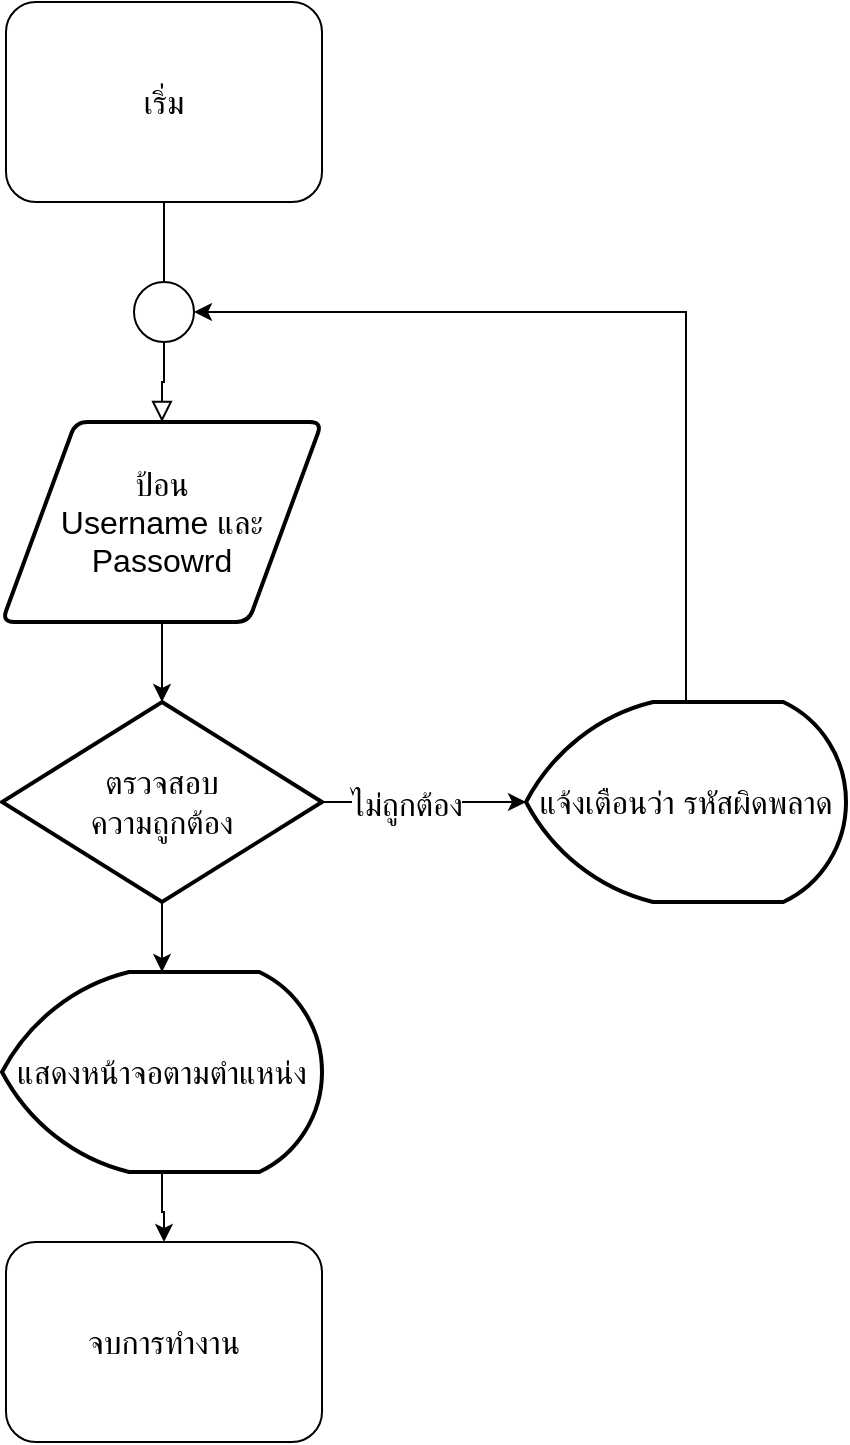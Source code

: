 <mxfile version="20.8.13" type="device"><diagram id="C5RBs43oDa-KdzZeNtuy" name="Page-1"><mxGraphModel dx="921" dy="432" grid="1" gridSize="10" guides="1" tooltips="1" connect="1" arrows="1" fold="1" page="1" pageScale="1" pageWidth="827" pageHeight="1169" math="0" shadow="0"><root><mxCell id="WIyWlLk6GJQsqaUBKTNV-0"/><mxCell id="WIyWlLk6GJQsqaUBKTNV-1" parent="WIyWlLk6GJQsqaUBKTNV-0"/><mxCell id="WIyWlLk6GJQsqaUBKTNV-2" value="" style="rounded=0;html=1;jettySize=auto;orthogonalLoop=1;fontSize=16;endArrow=block;endFill=0;endSize=8;strokeWidth=1;shadow=0;labelBackgroundColor=none;edgeStyle=orthogonalEdgeStyle;startArrow=none;exitX=0.5;exitY=1;exitDx=0;exitDy=0;" parent="WIyWlLk6GJQsqaUBKTNV-1" source="wPiLmF61xexMm0SvFbrZ-0" target="wPiLmF61xexMm0SvFbrZ-2" edge="1"><mxGeometry relative="1" as="geometry"><mxPoint x="220" y="300" as="targetPoint"/></mxGeometry></mxCell><mxCell id="WIyWlLk6GJQsqaUBKTNV-3" value="เริ่ม" style="rounded=1;whiteSpace=wrap;html=1;fontSize=16;glass=0;strokeWidth=1;shadow=0;" parent="WIyWlLk6GJQsqaUBKTNV-1" vertex="1"><mxGeometry x="160" width="158" height="100" as="geometry"/></mxCell><mxCell id="wPiLmF61xexMm0SvFbrZ-1" value="" style="rounded=0;html=1;jettySize=auto;orthogonalLoop=1;fontSize=16;endArrow=none;endFill=0;endSize=8;strokeWidth=1;shadow=0;labelBackgroundColor=none;edgeStyle=orthogonalEdgeStyle;" edge="1" parent="WIyWlLk6GJQsqaUBKTNV-1" source="WIyWlLk6GJQsqaUBKTNV-3" target="wPiLmF61xexMm0SvFbrZ-0"><mxGeometry relative="1" as="geometry"><mxPoint x="220" y="120" as="sourcePoint"/><mxPoint x="220" y="300" as="targetPoint"/></mxGeometry></mxCell><mxCell id="wPiLmF61xexMm0SvFbrZ-0" value="" style="ellipse;whiteSpace=wrap;html=1;aspect=fixed;fontSize=16;" vertex="1" parent="WIyWlLk6GJQsqaUBKTNV-1"><mxGeometry x="224" y="140" width="30" height="30" as="geometry"/></mxCell><mxCell id="wPiLmF61xexMm0SvFbrZ-4" value="" style="edgeStyle=orthogonalEdgeStyle;rounded=0;orthogonalLoop=1;jettySize=auto;html=1;fontSize=16;" edge="1" parent="WIyWlLk6GJQsqaUBKTNV-1" source="wPiLmF61xexMm0SvFbrZ-2" target="wPiLmF61xexMm0SvFbrZ-3"><mxGeometry relative="1" as="geometry"/></mxCell><mxCell id="wPiLmF61xexMm0SvFbrZ-2" value="ป้อน &lt;br&gt;Username และ Passowrd" style="shape=parallelogram;html=1;strokeWidth=2;perimeter=parallelogramPerimeter;whiteSpace=wrap;rounded=1;arcSize=12;size=0.23;fontSize=16;" vertex="1" parent="WIyWlLk6GJQsqaUBKTNV-1"><mxGeometry x="158" y="210" width="160" height="100" as="geometry"/></mxCell><mxCell id="wPiLmF61xexMm0SvFbrZ-6" value="" style="edgeStyle=orthogonalEdgeStyle;rounded=0;orthogonalLoop=1;jettySize=auto;html=1;fontSize=16;" edge="1" parent="WIyWlLk6GJQsqaUBKTNV-1" source="wPiLmF61xexMm0SvFbrZ-3" target="wPiLmF61xexMm0SvFbrZ-5"><mxGeometry relative="1" as="geometry"/></mxCell><mxCell id="wPiLmF61xexMm0SvFbrZ-8" value="ไม่ถูกต้อง" style="edgeLabel;html=1;align=center;verticalAlign=middle;resizable=0;points=[];fontSize=16;" vertex="1" connectable="0" parent="wPiLmF61xexMm0SvFbrZ-6"><mxGeometry x="-0.178" y="-1" relative="1" as="geometry"><mxPoint as="offset"/></mxGeometry></mxCell><mxCell id="wPiLmF61xexMm0SvFbrZ-11" value="" style="edgeStyle=orthogonalEdgeStyle;rounded=0;orthogonalLoop=1;jettySize=auto;html=1;fontSize=16;" edge="1" parent="WIyWlLk6GJQsqaUBKTNV-1" source="wPiLmF61xexMm0SvFbrZ-3" target="wPiLmF61xexMm0SvFbrZ-9"><mxGeometry relative="1" as="geometry"/></mxCell><mxCell id="wPiLmF61xexMm0SvFbrZ-3" value="ตรวจสอบ&lt;br&gt;ความถูกต้อง" style="strokeWidth=2;html=1;shape=mxgraph.flowchart.decision;whiteSpace=wrap;fontSize=16;" vertex="1" parent="WIyWlLk6GJQsqaUBKTNV-1"><mxGeometry x="158" y="350" width="160" height="100" as="geometry"/></mxCell><mxCell id="wPiLmF61xexMm0SvFbrZ-7" style="edgeStyle=orthogonalEdgeStyle;rounded=0;orthogonalLoop=1;jettySize=auto;html=1;exitX=0.5;exitY=0;exitDx=0;exitDy=0;exitPerimeter=0;entryX=1;entryY=0.5;entryDx=0;entryDy=0;fontSize=16;" edge="1" parent="WIyWlLk6GJQsqaUBKTNV-1" source="wPiLmF61xexMm0SvFbrZ-5" target="wPiLmF61xexMm0SvFbrZ-0"><mxGeometry relative="1" as="geometry"/></mxCell><mxCell id="wPiLmF61xexMm0SvFbrZ-5" value="แจ้งเตือนว่า รหัสผิดพลาด" style="strokeWidth=2;html=1;shape=mxgraph.flowchart.display;whiteSpace=wrap;fontSize=16;" vertex="1" parent="WIyWlLk6GJQsqaUBKTNV-1"><mxGeometry x="420" y="350" width="160" height="100" as="geometry"/></mxCell><mxCell id="wPiLmF61xexMm0SvFbrZ-14" value="" style="edgeStyle=orthogonalEdgeStyle;rounded=0;orthogonalLoop=1;jettySize=auto;html=1;fontSize=16;" edge="1" parent="WIyWlLk6GJQsqaUBKTNV-1" source="wPiLmF61xexMm0SvFbrZ-9" target="wPiLmF61xexMm0SvFbrZ-12"><mxGeometry relative="1" as="geometry"/></mxCell><mxCell id="wPiLmF61xexMm0SvFbrZ-9" value="แสดงหน้าจอตามตำแหน่ง" style="strokeWidth=2;html=1;shape=mxgraph.flowchart.display;whiteSpace=wrap;fontSize=16;" vertex="1" parent="WIyWlLk6GJQsqaUBKTNV-1"><mxGeometry x="158" y="485" width="160" height="100" as="geometry"/></mxCell><mxCell id="wPiLmF61xexMm0SvFbrZ-12" value="จบการทำงาน" style="rounded=1;whiteSpace=wrap;html=1;fontSize=16;glass=0;strokeWidth=1;shadow=0;" vertex="1" parent="WIyWlLk6GJQsqaUBKTNV-1"><mxGeometry x="160" y="620" width="158" height="100" as="geometry"/></mxCell></root></mxGraphModel></diagram></mxfile>